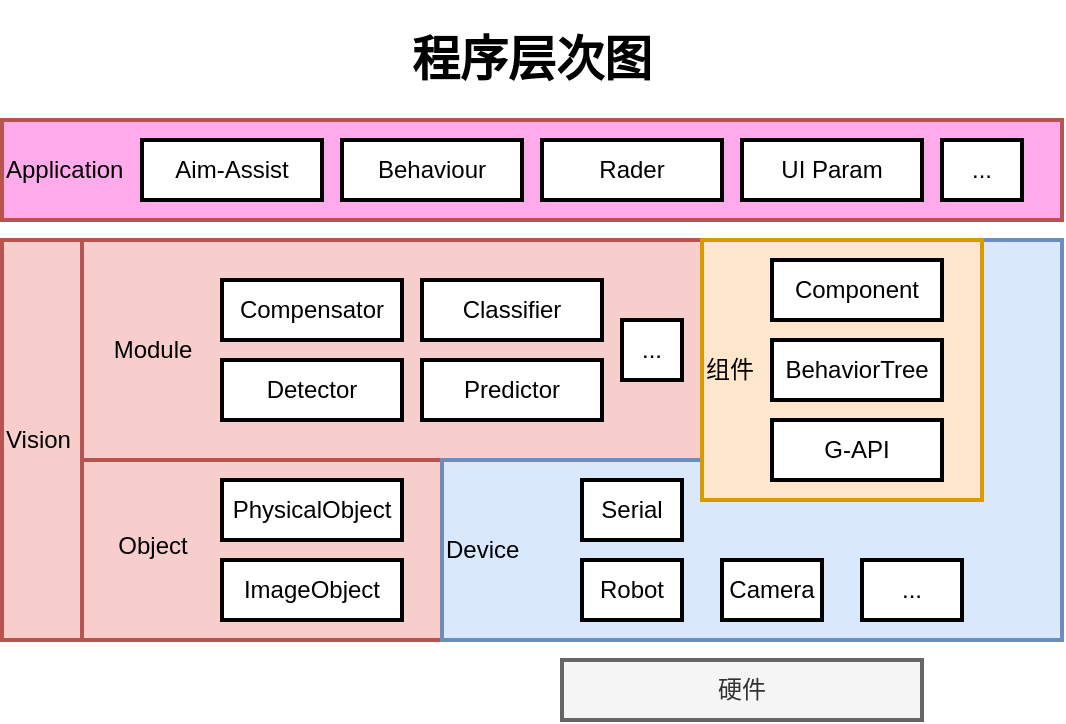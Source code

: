 <mxfile version="13.9.9" type="device"><diagram id="j0PzYJznK4GNnFqIm9J0" name="第 1 页"><mxGraphModel dx="2723" dy="1880" grid="1" gridSize="10" guides="1" tooltips="1" connect="1" arrows="1" fold="1" page="1" pageScale="1" pageWidth="1169" pageHeight="827" math="0" shadow="0"><root><mxCell id="0"/><mxCell id="1" parent="0"/><mxCell id="o1Gi5jxX-Q5llZFOcfoC-56" value="" style="rounded=0;whiteSpace=wrap;html=1;fillColor=#dae8fc;strokeColor=#6c8ebf;align=left;portConstraintRotation=0;labelPadding=0;strokeWidth=2;" vertex="1" parent="1"><mxGeometry x="290" y="240" width="310" height="110" as="geometry"/></mxCell><mxCell id="o1Gi5jxX-Q5llZFOcfoC-35" value="Vision" style="rounded=0;whiteSpace=wrap;html=1;fillColor=#f8cecc;strokeColor=#b85450;align=left;strokeWidth=2;" vertex="1" parent="1"><mxGeometry x="70" y="240" width="400" height="200" as="geometry"/></mxCell><mxCell id="o1Gi5jxX-Q5llZFOcfoC-36" value="Application" style="rounded=0;whiteSpace=wrap;html=1;strokeColor=#b85450;align=left;strokeWidth=2;fillColor=#FFABEB;" vertex="1" parent="1"><mxGeometry x="70" y="180" width="530" height="50" as="geometry"/></mxCell><mxCell id="o1Gi5jxX-Q5llZFOcfoC-37" value="硬件" style="rounded=0;whiteSpace=wrap;html=1;fillColor=#f5f5f5;strokeColor=#666666;fontColor=#333333;strokeWidth=2;" vertex="1" parent="1"><mxGeometry x="350" y="450" width="180" height="30" as="geometry"/></mxCell><mxCell id="o1Gi5jxX-Q5llZFOcfoC-54" value="" style="rounded=0;whiteSpace=wrap;html=1;fillColor=#f8cecc;strokeColor=#b85450;align=left;strokeWidth=2;" vertex="1" parent="1"><mxGeometry x="110" y="350" width="180" height="90" as="geometry"/></mxCell><mxCell id="o1Gi5jxX-Q5llZFOcfoC-45" value="ImageObject" style="rounded=0;whiteSpace=wrap;html=1;strokeWidth=2;" vertex="1" parent="1"><mxGeometry x="180" y="400" width="90" height="30" as="geometry"/></mxCell><mxCell id="o1Gi5jxX-Q5llZFOcfoC-61" value="PhysicalObject" style="rounded=0;whiteSpace=wrap;html=1;strokeWidth=2;" vertex="1" parent="1"><mxGeometry x="180" y="360" width="90" height="30" as="geometry"/></mxCell><mxCell id="o1Gi5jxX-Q5llZFOcfoC-62" value="Object" style="text;html=1;align=center;verticalAlign=middle;resizable=0;points=[];autosize=1;strokeWidth=2;" vertex="1" parent="1"><mxGeometry x="120" y="382.5" width="50" height="20" as="geometry"/></mxCell><mxCell id="o1Gi5jxX-Q5llZFOcfoC-63" value="" style="rounded=0;whiteSpace=wrap;html=1;fillColor=#f8cecc;strokeColor=#b85450;align=left;strokeWidth=2;" vertex="1" parent="1"><mxGeometry x="110" y="240" width="310" height="110" as="geometry"/></mxCell><mxCell id="o1Gi5jxX-Q5llZFOcfoC-47" value="Detector" style="rounded=0;whiteSpace=wrap;html=1;strokeWidth=2;" vertex="1" parent="1"><mxGeometry x="180" y="300" width="90" height="30" as="geometry"/></mxCell><mxCell id="o1Gi5jxX-Q5llZFOcfoC-49" value="Compensator" style="rounded=0;whiteSpace=wrap;html=1;strokeWidth=2;" vertex="1" parent="1"><mxGeometry x="180" y="260" width="90" height="30" as="geometry"/></mxCell><mxCell id="o1Gi5jxX-Q5llZFOcfoC-55" value="Module" style="text;html=1;align=center;verticalAlign=middle;resizable=0;points=[];autosize=1;strokeWidth=2;" vertex="1" parent="1"><mxGeometry x="120" y="285" width="50" height="20" as="geometry"/></mxCell><mxCell id="o1Gi5jxX-Q5llZFOcfoC-48" value="Predictor" style="rounded=0;whiteSpace=wrap;html=1;strokeWidth=2;" vertex="1" parent="1"><mxGeometry x="280" y="300" width="90" height="30" as="geometry"/></mxCell><mxCell id="o1Gi5jxX-Q5llZFOcfoC-50" value="Classifier" style="rounded=0;whiteSpace=wrap;html=1;strokeWidth=2;" vertex="1" parent="1"><mxGeometry x="280" y="260" width="90" height="30" as="geometry"/></mxCell><mxCell id="o1Gi5jxX-Q5llZFOcfoC-51" value="..." style="rounded=0;whiteSpace=wrap;html=1;strokeWidth=2;" vertex="1" parent="1"><mxGeometry x="380" y="280" width="30" height="30" as="geometry"/></mxCell><mxCell id="o1Gi5jxX-Q5llZFOcfoC-38" value="Device" style="rounded=0;whiteSpace=wrap;html=1;fillColor=#dae8fc;strokeColor=#6c8ebf;align=left;portConstraintRotation=0;labelPadding=0;strokeWidth=2;" vertex="1" parent="1"><mxGeometry x="290" y="350" width="310" height="90" as="geometry"/></mxCell><mxCell id="o1Gi5jxX-Q5llZFOcfoC-40" value="Camera" style="rounded=0;whiteSpace=wrap;html=1;strokeWidth=2;" vertex="1" parent="1"><mxGeometry x="430" y="400" width="50" height="30" as="geometry"/></mxCell><mxCell id="o1Gi5jxX-Q5llZFOcfoC-41" value="Robot" style="rounded=0;whiteSpace=wrap;html=1;strokeWidth=2;" vertex="1" parent="1"><mxGeometry x="360" y="400" width="50" height="30" as="geometry"/></mxCell><mxCell id="o1Gi5jxX-Q5llZFOcfoC-42" value="..." style="rounded=0;whiteSpace=wrap;html=1;strokeWidth=2;" vertex="1" parent="1"><mxGeometry x="500" y="400" width="50" height="30" as="geometry"/></mxCell><mxCell id="o1Gi5jxX-Q5llZFOcfoC-39" value="Serial" style="rounded=0;whiteSpace=wrap;html=1;strokeWidth=2;" vertex="1" parent="1"><mxGeometry x="360" y="360" width="50" height="30" as="geometry"/></mxCell><mxCell id="o1Gi5jxX-Q5llZFOcfoC-52" value="组件" style="rounded=0;whiteSpace=wrap;html=1;align=left;fillColor=#ffe6cc;strokeColor=#d79b00;strokeWidth=2;" vertex="1" parent="1"><mxGeometry x="420" y="240" width="140" height="130" as="geometry"/></mxCell><mxCell id="o1Gi5jxX-Q5llZFOcfoC-60" value="Component" style="rounded=0;whiteSpace=wrap;html=1;strokeWidth=2;" vertex="1" parent="1"><mxGeometry x="455" y="250" width="85" height="30" as="geometry"/></mxCell><mxCell id="o1Gi5jxX-Q5llZFOcfoC-59" value="" style="rounded=0;whiteSpace=wrap;html=1;fillColor=#dae8fc;align=left;portConstraintRotation=0;labelPadding=0;strokeWidth=2;strokeColor=none;" vertex="1" parent="1"><mxGeometry x="561" y="347" width="38" height="6" as="geometry"/></mxCell><mxCell id="o1Gi5jxX-Q5llZFOcfoC-67" value="BehaviorTree" style="rounded=0;whiteSpace=wrap;html=1;strokeWidth=2;" vertex="1" parent="1"><mxGeometry x="455" y="290" width="85" height="30" as="geometry"/></mxCell><mxCell id="o1Gi5jxX-Q5llZFOcfoC-68" value="G-API" style="rounded=0;whiteSpace=wrap;html=1;strokeWidth=2;" vertex="1" parent="1"><mxGeometry x="455" y="330" width="85" height="30" as="geometry"/></mxCell><mxCell id="o1Gi5jxX-Q5llZFOcfoC-70" value="Aim-Assist" style="rounded=0;whiteSpace=wrap;html=1;strokeWidth=2;" vertex="1" parent="1"><mxGeometry x="140" y="190" width="90" height="30" as="geometry"/></mxCell><mxCell id="o1Gi5jxX-Q5llZFOcfoC-71" value="Behaviour" style="rounded=0;whiteSpace=wrap;html=1;strokeWidth=2;" vertex="1" parent="1"><mxGeometry x="240" y="190" width="90" height="30" as="geometry"/></mxCell><mxCell id="o1Gi5jxX-Q5llZFOcfoC-72" value="Rader" style="rounded=0;whiteSpace=wrap;html=1;strokeWidth=2;" vertex="1" parent="1"><mxGeometry x="340" y="190" width="90" height="30" as="geometry"/></mxCell><mxCell id="o1Gi5jxX-Q5llZFOcfoC-73" value="UI Param" style="rounded=0;whiteSpace=wrap;html=1;strokeWidth=2;" vertex="1" parent="1"><mxGeometry x="440" y="190" width="90" height="30" as="geometry"/></mxCell><mxCell id="o1Gi5jxX-Q5llZFOcfoC-74" value="..." style="rounded=0;whiteSpace=wrap;html=1;strokeWidth=2;" vertex="1" parent="1"><mxGeometry x="540" y="190" width="40" height="30" as="geometry"/></mxCell><mxCell id="o1Gi5jxX-Q5llZFOcfoC-76" value="&lt;h1&gt;程序层次图&lt;/h1&gt;&lt;p&gt;&lt;br&gt;&lt;/p&gt;" style="text;html=1;strokeColor=none;fillColor=none;spacing=5;spacingTop=-20;whiteSpace=wrap;overflow=hidden;rounded=0;align=center;" vertex="1" parent="1"><mxGeometry x="240" y="130" width="190" height="40" as="geometry"/></mxCell></root></mxGraphModel></diagram></mxfile>